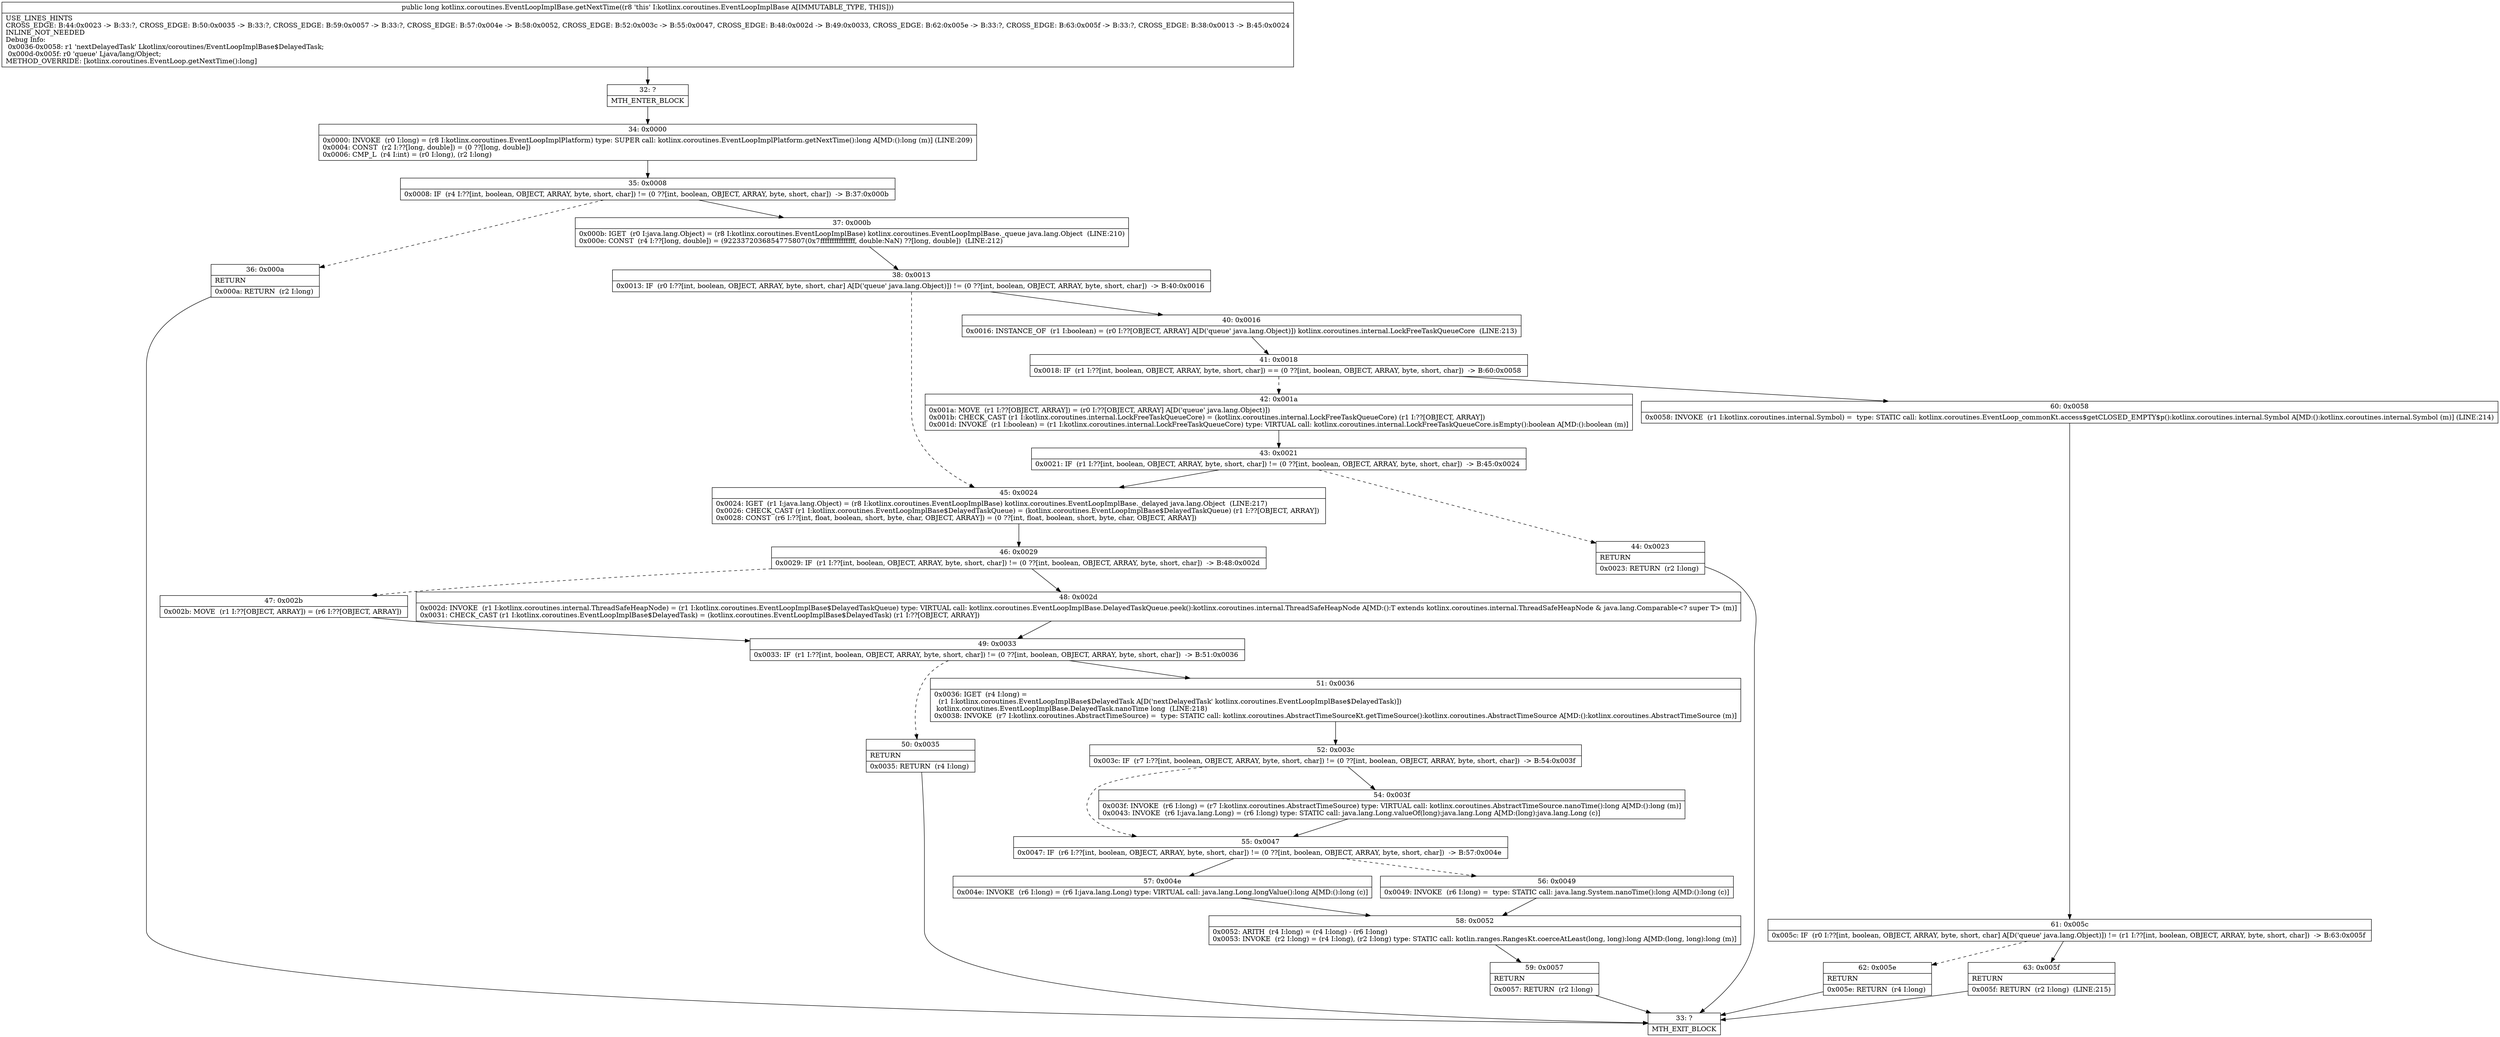 digraph "CFG forkotlinx.coroutines.EventLoopImplBase.getNextTime()J" {
Node_32 [shape=record,label="{32\:\ ?|MTH_ENTER_BLOCK\l}"];
Node_34 [shape=record,label="{34\:\ 0x0000|0x0000: INVOKE  (r0 I:long) = (r8 I:kotlinx.coroutines.EventLoopImplPlatform) type: SUPER call: kotlinx.coroutines.EventLoopImplPlatform.getNextTime():long A[MD:():long (m)] (LINE:209)\l0x0004: CONST  (r2 I:??[long, double]) = (0 ??[long, double]) \l0x0006: CMP_L  (r4 I:int) = (r0 I:long), (r2 I:long) \l}"];
Node_35 [shape=record,label="{35\:\ 0x0008|0x0008: IF  (r4 I:??[int, boolean, OBJECT, ARRAY, byte, short, char]) != (0 ??[int, boolean, OBJECT, ARRAY, byte, short, char])  \-\> B:37:0x000b \l}"];
Node_36 [shape=record,label="{36\:\ 0x000a|RETURN\l|0x000a: RETURN  (r2 I:long) \l}"];
Node_33 [shape=record,label="{33\:\ ?|MTH_EXIT_BLOCK\l}"];
Node_37 [shape=record,label="{37\:\ 0x000b|0x000b: IGET  (r0 I:java.lang.Object) = (r8 I:kotlinx.coroutines.EventLoopImplBase) kotlinx.coroutines.EventLoopImplBase._queue java.lang.Object  (LINE:210)\l0x000e: CONST  (r4 I:??[long, double]) = (9223372036854775807(0x7fffffffffffffff, double:NaN) ??[long, double])  (LINE:212)\l}"];
Node_38 [shape=record,label="{38\:\ 0x0013|0x0013: IF  (r0 I:??[int, boolean, OBJECT, ARRAY, byte, short, char] A[D('queue' java.lang.Object)]) != (0 ??[int, boolean, OBJECT, ARRAY, byte, short, char])  \-\> B:40:0x0016 \l}"];
Node_40 [shape=record,label="{40\:\ 0x0016|0x0016: INSTANCE_OF  (r1 I:boolean) = (r0 I:??[OBJECT, ARRAY] A[D('queue' java.lang.Object)]) kotlinx.coroutines.internal.LockFreeTaskQueueCore  (LINE:213)\l}"];
Node_41 [shape=record,label="{41\:\ 0x0018|0x0018: IF  (r1 I:??[int, boolean, OBJECT, ARRAY, byte, short, char]) == (0 ??[int, boolean, OBJECT, ARRAY, byte, short, char])  \-\> B:60:0x0058 \l}"];
Node_42 [shape=record,label="{42\:\ 0x001a|0x001a: MOVE  (r1 I:??[OBJECT, ARRAY]) = (r0 I:??[OBJECT, ARRAY] A[D('queue' java.lang.Object)]) \l0x001b: CHECK_CAST (r1 I:kotlinx.coroutines.internal.LockFreeTaskQueueCore) = (kotlinx.coroutines.internal.LockFreeTaskQueueCore) (r1 I:??[OBJECT, ARRAY]) \l0x001d: INVOKE  (r1 I:boolean) = (r1 I:kotlinx.coroutines.internal.LockFreeTaskQueueCore) type: VIRTUAL call: kotlinx.coroutines.internal.LockFreeTaskQueueCore.isEmpty():boolean A[MD:():boolean (m)]\l}"];
Node_43 [shape=record,label="{43\:\ 0x0021|0x0021: IF  (r1 I:??[int, boolean, OBJECT, ARRAY, byte, short, char]) != (0 ??[int, boolean, OBJECT, ARRAY, byte, short, char])  \-\> B:45:0x0024 \l}"];
Node_44 [shape=record,label="{44\:\ 0x0023|RETURN\l|0x0023: RETURN  (r2 I:long) \l}"];
Node_60 [shape=record,label="{60\:\ 0x0058|0x0058: INVOKE  (r1 I:kotlinx.coroutines.internal.Symbol) =  type: STATIC call: kotlinx.coroutines.EventLoop_commonKt.access$getCLOSED_EMPTY$p():kotlinx.coroutines.internal.Symbol A[MD:():kotlinx.coroutines.internal.Symbol (m)] (LINE:214)\l}"];
Node_61 [shape=record,label="{61\:\ 0x005c|0x005c: IF  (r0 I:??[int, boolean, OBJECT, ARRAY, byte, short, char] A[D('queue' java.lang.Object)]) != (r1 I:??[int, boolean, OBJECT, ARRAY, byte, short, char])  \-\> B:63:0x005f \l}"];
Node_62 [shape=record,label="{62\:\ 0x005e|RETURN\l|0x005e: RETURN  (r4 I:long) \l}"];
Node_63 [shape=record,label="{63\:\ 0x005f|RETURN\l|0x005f: RETURN  (r2 I:long)  (LINE:215)\l}"];
Node_45 [shape=record,label="{45\:\ 0x0024|0x0024: IGET  (r1 I:java.lang.Object) = (r8 I:kotlinx.coroutines.EventLoopImplBase) kotlinx.coroutines.EventLoopImplBase._delayed java.lang.Object  (LINE:217)\l0x0026: CHECK_CAST (r1 I:kotlinx.coroutines.EventLoopImplBase$DelayedTaskQueue) = (kotlinx.coroutines.EventLoopImplBase$DelayedTaskQueue) (r1 I:??[OBJECT, ARRAY]) \l0x0028: CONST  (r6 I:??[int, float, boolean, short, byte, char, OBJECT, ARRAY]) = (0 ??[int, float, boolean, short, byte, char, OBJECT, ARRAY]) \l}"];
Node_46 [shape=record,label="{46\:\ 0x0029|0x0029: IF  (r1 I:??[int, boolean, OBJECT, ARRAY, byte, short, char]) != (0 ??[int, boolean, OBJECT, ARRAY, byte, short, char])  \-\> B:48:0x002d \l}"];
Node_47 [shape=record,label="{47\:\ 0x002b|0x002b: MOVE  (r1 I:??[OBJECT, ARRAY]) = (r6 I:??[OBJECT, ARRAY]) \l}"];
Node_49 [shape=record,label="{49\:\ 0x0033|0x0033: IF  (r1 I:??[int, boolean, OBJECT, ARRAY, byte, short, char]) != (0 ??[int, boolean, OBJECT, ARRAY, byte, short, char])  \-\> B:51:0x0036 \l}"];
Node_50 [shape=record,label="{50\:\ 0x0035|RETURN\l|0x0035: RETURN  (r4 I:long) \l}"];
Node_51 [shape=record,label="{51\:\ 0x0036|0x0036: IGET  (r4 I:long) = \l  (r1 I:kotlinx.coroutines.EventLoopImplBase$DelayedTask A[D('nextDelayedTask' kotlinx.coroutines.EventLoopImplBase$DelayedTask)])\l kotlinx.coroutines.EventLoopImplBase.DelayedTask.nanoTime long  (LINE:218)\l0x0038: INVOKE  (r7 I:kotlinx.coroutines.AbstractTimeSource) =  type: STATIC call: kotlinx.coroutines.AbstractTimeSourceKt.getTimeSource():kotlinx.coroutines.AbstractTimeSource A[MD:():kotlinx.coroutines.AbstractTimeSource (m)]\l}"];
Node_52 [shape=record,label="{52\:\ 0x003c|0x003c: IF  (r7 I:??[int, boolean, OBJECT, ARRAY, byte, short, char]) != (0 ??[int, boolean, OBJECT, ARRAY, byte, short, char])  \-\> B:54:0x003f \l}"];
Node_54 [shape=record,label="{54\:\ 0x003f|0x003f: INVOKE  (r6 I:long) = (r7 I:kotlinx.coroutines.AbstractTimeSource) type: VIRTUAL call: kotlinx.coroutines.AbstractTimeSource.nanoTime():long A[MD:():long (m)]\l0x0043: INVOKE  (r6 I:java.lang.Long) = (r6 I:long) type: STATIC call: java.lang.Long.valueOf(long):java.lang.Long A[MD:(long):java.lang.Long (c)]\l}"];
Node_55 [shape=record,label="{55\:\ 0x0047|0x0047: IF  (r6 I:??[int, boolean, OBJECT, ARRAY, byte, short, char]) != (0 ??[int, boolean, OBJECT, ARRAY, byte, short, char])  \-\> B:57:0x004e \l}"];
Node_56 [shape=record,label="{56\:\ 0x0049|0x0049: INVOKE  (r6 I:long) =  type: STATIC call: java.lang.System.nanoTime():long A[MD:():long (c)]\l}"];
Node_58 [shape=record,label="{58\:\ 0x0052|0x0052: ARITH  (r4 I:long) = (r4 I:long) \- (r6 I:long) \l0x0053: INVOKE  (r2 I:long) = (r4 I:long), (r2 I:long) type: STATIC call: kotlin.ranges.RangesKt.coerceAtLeast(long, long):long A[MD:(long, long):long (m)]\l}"];
Node_59 [shape=record,label="{59\:\ 0x0057|RETURN\l|0x0057: RETURN  (r2 I:long) \l}"];
Node_57 [shape=record,label="{57\:\ 0x004e|0x004e: INVOKE  (r6 I:long) = (r6 I:java.lang.Long) type: VIRTUAL call: java.lang.Long.longValue():long A[MD:():long (c)]\l}"];
Node_48 [shape=record,label="{48\:\ 0x002d|0x002d: INVOKE  (r1 I:kotlinx.coroutines.internal.ThreadSafeHeapNode) = (r1 I:kotlinx.coroutines.EventLoopImplBase$DelayedTaskQueue) type: VIRTUAL call: kotlinx.coroutines.EventLoopImplBase.DelayedTaskQueue.peek():kotlinx.coroutines.internal.ThreadSafeHeapNode A[MD:():T extends kotlinx.coroutines.internal.ThreadSafeHeapNode & java.lang.Comparable\<? super T\> (m)]\l0x0031: CHECK_CAST (r1 I:kotlinx.coroutines.EventLoopImplBase$DelayedTask) = (kotlinx.coroutines.EventLoopImplBase$DelayedTask) (r1 I:??[OBJECT, ARRAY]) \l}"];
MethodNode[shape=record,label="{public long kotlinx.coroutines.EventLoopImplBase.getNextTime((r8 'this' I:kotlinx.coroutines.EventLoopImplBase A[IMMUTABLE_TYPE, THIS]))  | USE_LINES_HINTS\lCROSS_EDGE: B:44:0x0023 \-\> B:33:?, CROSS_EDGE: B:50:0x0035 \-\> B:33:?, CROSS_EDGE: B:59:0x0057 \-\> B:33:?, CROSS_EDGE: B:57:0x004e \-\> B:58:0x0052, CROSS_EDGE: B:52:0x003c \-\> B:55:0x0047, CROSS_EDGE: B:48:0x002d \-\> B:49:0x0033, CROSS_EDGE: B:62:0x005e \-\> B:33:?, CROSS_EDGE: B:63:0x005f \-\> B:33:?, CROSS_EDGE: B:38:0x0013 \-\> B:45:0x0024\lINLINE_NOT_NEEDED\lDebug Info:\l  0x0036\-0x0058: r1 'nextDelayedTask' Lkotlinx\/coroutines\/EventLoopImplBase$DelayedTask;\l  0x000d\-0x005f: r0 'queue' Ljava\/lang\/Object;\lMETHOD_OVERRIDE: [kotlinx.coroutines.EventLoop.getNextTime():long]\l}"];
MethodNode -> Node_32;Node_32 -> Node_34;
Node_34 -> Node_35;
Node_35 -> Node_36[style=dashed];
Node_35 -> Node_37;
Node_36 -> Node_33;
Node_37 -> Node_38;
Node_38 -> Node_40;
Node_38 -> Node_45[style=dashed];
Node_40 -> Node_41;
Node_41 -> Node_42[style=dashed];
Node_41 -> Node_60;
Node_42 -> Node_43;
Node_43 -> Node_44[style=dashed];
Node_43 -> Node_45;
Node_44 -> Node_33;
Node_60 -> Node_61;
Node_61 -> Node_62[style=dashed];
Node_61 -> Node_63;
Node_62 -> Node_33;
Node_63 -> Node_33;
Node_45 -> Node_46;
Node_46 -> Node_47[style=dashed];
Node_46 -> Node_48;
Node_47 -> Node_49;
Node_49 -> Node_50[style=dashed];
Node_49 -> Node_51;
Node_50 -> Node_33;
Node_51 -> Node_52;
Node_52 -> Node_54;
Node_52 -> Node_55[style=dashed];
Node_54 -> Node_55;
Node_55 -> Node_56[style=dashed];
Node_55 -> Node_57;
Node_56 -> Node_58;
Node_58 -> Node_59;
Node_59 -> Node_33;
Node_57 -> Node_58;
Node_48 -> Node_49;
}

